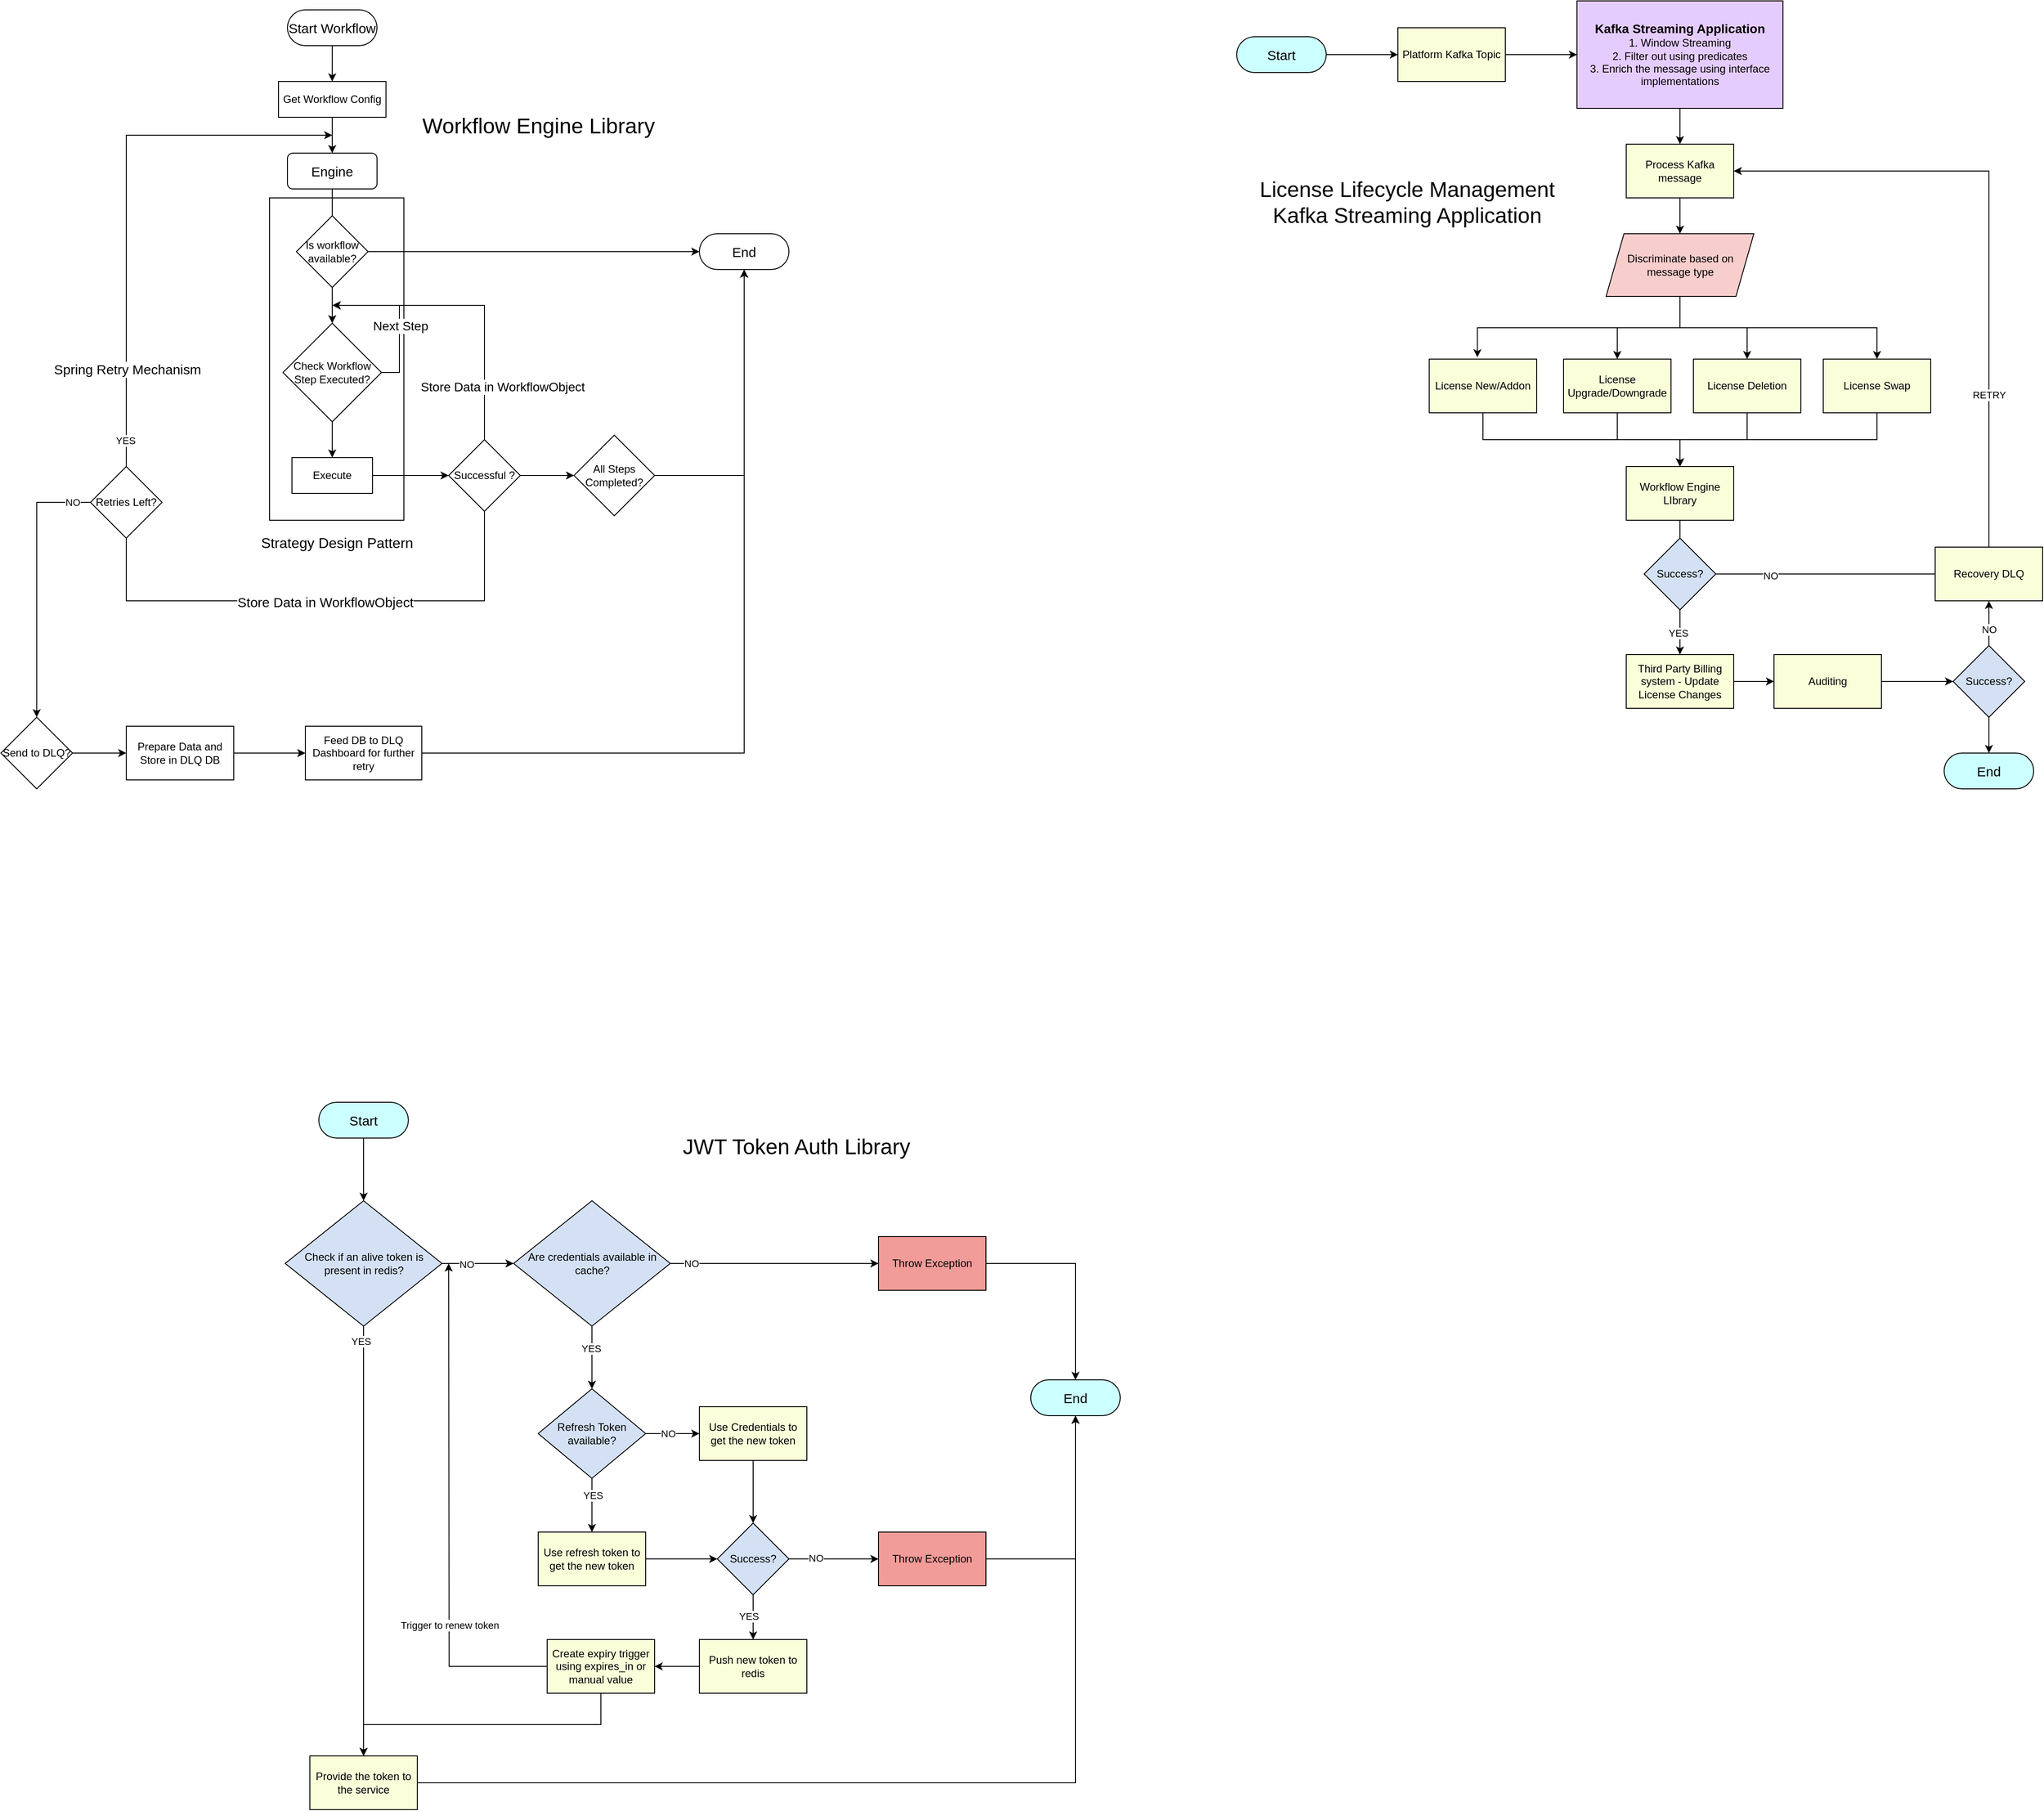 <mxfile version="24.4.0" type="github">
  <diagram name="Page-1" id="J73xEGvbeloBa2jMlH-o">
    <mxGraphModel dx="2667" dy="1390" grid="1" gridSize="10" guides="1" tooltips="1" connect="1" arrows="1" fold="1" page="1" pageScale="1" pageWidth="850" pageHeight="1100" math="0" shadow="0">
      <root>
        <mxCell id="0" />
        <mxCell id="1" parent="0" />
        <mxCell id="0GhkC7T9ID0tLAnY2a1P-24" value="" style="rounded=0;whiteSpace=wrap;html=1;fillColor=#FFFFFF;" parent="1" vertex="1">
          <mxGeometry x="300" y="300" width="150" height="360" as="geometry" />
        </mxCell>
        <mxCell id="qgxbI171Fb-kcJdR1tKk-2" style="edgeStyle=orthogonalEdgeStyle;rounded=0;orthogonalLoop=1;jettySize=auto;html=1;fillColor=#FFFFFF;" parent="1" source="qgxbI171Fb-kcJdR1tKk-1" edge="1">
          <mxGeometry relative="1" as="geometry">
            <mxPoint x="370" y="350" as="targetPoint" />
          </mxGeometry>
        </mxCell>
        <mxCell id="qgxbI171Fb-kcJdR1tKk-1" value="Engine" style="rounded=1;whiteSpace=wrap;html=1;fillColor=#FFFFFF;fontSize=15;" parent="1" vertex="1">
          <mxGeometry x="320" y="250" width="100" height="40" as="geometry" />
        </mxCell>
        <mxCell id="0GhkC7T9ID0tLAnY2a1P-1" style="edgeStyle=orthogonalEdgeStyle;rounded=0;orthogonalLoop=1;jettySize=auto;html=1;exitX=0.5;exitY=1;exitDx=0;exitDy=0;fillColor=#FFFFFF;" parent="1" source="qgxbI171Fb-kcJdR1tKk-3" edge="1">
          <mxGeometry relative="1" as="geometry">
            <mxPoint x="370" y="440" as="targetPoint" />
          </mxGeometry>
        </mxCell>
        <mxCell id="0GhkC7T9ID0tLAnY2a1P-16" style="edgeStyle=orthogonalEdgeStyle;rounded=0;orthogonalLoop=1;jettySize=auto;html=1;exitX=1;exitY=0.5;exitDx=0;exitDy=0;entryX=0;entryY=0.5;entryDx=0;entryDy=0;fillColor=#FFFFFF;" parent="1" source="qgxbI171Fb-kcJdR1tKk-3" target="qgxbI171Fb-kcJdR1tKk-9" edge="1">
          <mxGeometry relative="1" as="geometry" />
        </mxCell>
        <mxCell id="qgxbI171Fb-kcJdR1tKk-3" value="Is workflow available?" style="rhombus;whiteSpace=wrap;html=1;fillColor=#FFFFFF;" parent="1" vertex="1">
          <mxGeometry x="330" y="320" width="80" height="80" as="geometry" />
        </mxCell>
        <mxCell id="qgxbI171Fb-kcJdR1tKk-5" style="edgeStyle=orthogonalEdgeStyle;rounded=0;orthogonalLoop=1;jettySize=auto;html=1;exitX=0.5;exitY=1;exitDx=0;exitDy=0;entryX=0.5;entryY=0;entryDx=0;entryDy=0;fillColor=#FFFFFF;" parent="1" source="qgxbI171Fb-kcJdR1tKk-6" target="qgxbI171Fb-kcJdR1tKk-1" edge="1">
          <mxGeometry relative="1" as="geometry" />
        </mxCell>
        <mxCell id="qgxbI171Fb-kcJdR1tKk-4" value="Start Workflow" style="rounded=1;whiteSpace=wrap;html=1;arcSize=50;fillColor=#FFFFFF;fontSize=15;" parent="1" vertex="1">
          <mxGeometry x="320" y="90" width="100" height="40" as="geometry" />
        </mxCell>
        <mxCell id="qgxbI171Fb-kcJdR1tKk-7" value="" style="edgeStyle=orthogonalEdgeStyle;rounded=0;orthogonalLoop=1;jettySize=auto;html=1;exitX=0.5;exitY=1;exitDx=0;exitDy=0;entryX=0.5;entryY=0;entryDx=0;entryDy=0;fillColor=#FFFFFF;" parent="1" source="qgxbI171Fb-kcJdR1tKk-4" target="qgxbI171Fb-kcJdR1tKk-6" edge="1">
          <mxGeometry relative="1" as="geometry">
            <mxPoint x="370" y="130" as="sourcePoint" />
            <mxPoint x="370" y="270" as="targetPoint" />
          </mxGeometry>
        </mxCell>
        <mxCell id="qgxbI171Fb-kcJdR1tKk-6" value="Get Workflow Config" style="rounded=0;whiteSpace=wrap;html=1;fillColor=#FFFFFF;" parent="1" vertex="1">
          <mxGeometry x="310" y="170" width="120" height="40" as="geometry" />
        </mxCell>
        <mxCell id="qgxbI171Fb-kcJdR1tKk-9" value="&lt;span style=&quot;color: rgb(0, 0, 0); font-size: 15px;&quot;&gt;End&lt;/span&gt;" style="rounded=1;whiteSpace=wrap;html=1;arcSize=50;fillColor=#FFFFFF;fontColor=#f3f1f1;strokeColor=#000000;" parent="1" vertex="1">
          <mxGeometry x="780" y="340" width="100" height="40" as="geometry" />
        </mxCell>
        <mxCell id="0GhkC7T9ID0tLAnY2a1P-7" value="" style="edgeStyle=orthogonalEdgeStyle;rounded=0;orthogonalLoop=1;jettySize=auto;html=1;fillColor=#FFFFFF;" parent="1" source="0GhkC7T9ID0tLAnY2a1P-3" target="0GhkC7T9ID0tLAnY2a1P-6" edge="1">
          <mxGeometry relative="1" as="geometry" />
        </mxCell>
        <mxCell id="0GhkC7T9ID0tLAnY2a1P-8" style="edgeStyle=orthogonalEdgeStyle;rounded=0;orthogonalLoop=1;jettySize=auto;html=1;exitX=1;exitY=0.5;exitDx=0;exitDy=0;fillColor=#FFFFFF;" parent="1" source="0GhkC7T9ID0tLAnY2a1P-3" edge="1">
          <mxGeometry relative="1" as="geometry">
            <mxPoint x="370" y="420" as="targetPoint" />
          </mxGeometry>
        </mxCell>
        <mxCell id="0GhkC7T9ID0tLAnY2a1P-9" value="Next Step" style="edgeLabel;html=1;align=center;verticalAlign=middle;resizable=0;points=[];fontSize=14;fillColor=#FFFFFF;" parent="0GhkC7T9ID0tLAnY2a1P-8" vertex="1" connectable="0">
          <mxGeometry x="-0.148" y="-1" relative="1" as="geometry">
            <mxPoint as="offset" />
          </mxGeometry>
        </mxCell>
        <mxCell id="0GhkC7T9ID0tLAnY2a1P-3" value="Check Workflow Step Executed?" style="rhombus;whiteSpace=wrap;html=1;fillColor=#FFFFFF;" parent="1" vertex="1">
          <mxGeometry x="315" y="440" width="110" height="110" as="geometry" />
        </mxCell>
        <mxCell id="0GhkC7T9ID0tLAnY2a1P-12" value="" style="edgeStyle=orthogonalEdgeStyle;rounded=0;orthogonalLoop=1;jettySize=auto;html=1;fillColor=#FFFFFF;" parent="1" source="0GhkC7T9ID0tLAnY2a1P-6" target="0GhkC7T9ID0tLAnY2a1P-11" edge="1">
          <mxGeometry relative="1" as="geometry" />
        </mxCell>
        <mxCell id="0GhkC7T9ID0tLAnY2a1P-6" value="Execute" style="whiteSpace=wrap;html=1;fillColor=#FFFFFF;" parent="1" vertex="1">
          <mxGeometry x="325" y="590" width="90" height="40" as="geometry" />
        </mxCell>
        <mxCell id="0GhkC7T9ID0tLAnY2a1P-13" style="edgeStyle=orthogonalEdgeStyle;rounded=0;orthogonalLoop=1;jettySize=auto;html=1;exitX=0.5;exitY=0;exitDx=0;exitDy=0;fillColor=#FFFFFF;" parent="1" source="0GhkC7T9ID0tLAnY2a1P-11" edge="1">
          <mxGeometry relative="1" as="geometry">
            <mxPoint x="370" y="420" as="targetPoint" />
            <Array as="points">
              <mxPoint x="540" y="420" />
              <mxPoint x="501" y="420" />
            </Array>
          </mxGeometry>
        </mxCell>
        <mxCell id="0GhkC7T9ID0tLAnY2a1P-20" value="Store Data in WorkflowObject" style="edgeLabel;html=1;align=center;verticalAlign=middle;resizable=0;points=[];fontSize=14;fillColor=#FFFFFF;" parent="0GhkC7T9ID0tLAnY2a1P-13" vertex="1" connectable="0">
          <mxGeometry x="-0.466" y="-2" relative="1" as="geometry">
            <mxPoint x="18" y="26" as="offset" />
          </mxGeometry>
        </mxCell>
        <mxCell id="0GhkC7T9ID0tLAnY2a1P-15" value="" style="edgeStyle=orthogonalEdgeStyle;rounded=0;orthogonalLoop=1;jettySize=auto;html=1;fillColor=#FFFFFF;" parent="1" source="0GhkC7T9ID0tLAnY2a1P-11" target="0GhkC7T9ID0tLAnY2a1P-14" edge="1">
          <mxGeometry relative="1" as="geometry" />
        </mxCell>
        <mxCell id="0GhkC7T9ID0tLAnY2a1P-18" style="edgeStyle=orthogonalEdgeStyle;rounded=0;orthogonalLoop=1;jettySize=auto;html=1;exitX=0.5;exitY=1;exitDx=0;exitDy=0;fillColor=#FFFFFF;" parent="1" source="0GhkC7T9ID0tLAnY2a1P-11" edge="1">
          <mxGeometry relative="1" as="geometry">
            <mxPoint x="370" y="230" as="targetPoint" />
            <Array as="points">
              <mxPoint x="540" y="750" />
              <mxPoint x="140" y="750" />
              <mxPoint x="140" y="230" />
            </Array>
          </mxGeometry>
        </mxCell>
        <mxCell id="0GhkC7T9ID0tLAnY2a1P-19" value="Spring Retry Mechanism" style="edgeLabel;html=1;align=center;verticalAlign=middle;resizable=0;points=[];fontSize=15;fillColor=#FFFFFF;" parent="0GhkC7T9ID0tLAnY2a1P-18" vertex="1" connectable="0">
          <mxGeometry x="0.215" y="-1" relative="1" as="geometry">
            <mxPoint as="offset" />
          </mxGeometry>
        </mxCell>
        <mxCell id="0GhkC7T9ID0tLAnY2a1P-31" value="YES" style="edgeLabel;html=1;align=center;verticalAlign=middle;resizable=0;points=[];fillColor=#FFFFFF;" parent="0GhkC7T9ID0tLAnY2a1P-18" vertex="1" connectable="0">
          <mxGeometry x="0.086" y="1" relative="1" as="geometry">
            <mxPoint as="offset" />
          </mxGeometry>
        </mxCell>
        <mxCell id="0GhkC7T9ID0tLAnY2a1P-11" value="Successful ?" style="rhombus;whiteSpace=wrap;html=1;fillColor=#FFFFFF;" parent="1" vertex="1">
          <mxGeometry x="500" y="570" width="80" height="80" as="geometry" />
        </mxCell>
        <mxCell id="0GhkC7T9ID0tLAnY2a1P-22" style="edgeStyle=orthogonalEdgeStyle;rounded=0;orthogonalLoop=1;jettySize=auto;html=1;exitX=1;exitY=0.5;exitDx=0;exitDy=0;entryX=0.5;entryY=1;entryDx=0;entryDy=0;fillColor=#FFFFFF;" parent="1" source="0GhkC7T9ID0tLAnY2a1P-14" target="qgxbI171Fb-kcJdR1tKk-9" edge="1">
          <mxGeometry relative="1" as="geometry" />
        </mxCell>
        <mxCell id="0GhkC7T9ID0tLAnY2a1P-14" value="All Steps Completed?" style="rhombus;whiteSpace=wrap;html=1;fillColor=#FFFFFF;" parent="1" vertex="1">
          <mxGeometry x="640" y="565" width="90" height="90" as="geometry" />
        </mxCell>
        <mxCell id="0GhkC7T9ID0tLAnY2a1P-21" value="Store Data in WorkflowObject" style="edgeLabel;html=1;align=center;verticalAlign=middle;resizable=0;points=[];fontSize=15;fillColor=#FFFFFF;" parent="1" vertex="1" connectable="0">
          <mxGeometry x="350.004" y="749.998" as="geometry">
            <mxPoint x="12" y="1" as="offset" />
          </mxGeometry>
        </mxCell>
        <mxCell id="0GhkC7T9ID0tLAnY2a1P-26" value="Strategy Design Pattern" style="text;html=1;align=center;verticalAlign=middle;resizable=0;points=[];autosize=1;strokeColor=none;fillColor=#FFFFFF;fontSize=16;" parent="1" vertex="1">
          <mxGeometry x="280" y="670" width="190" height="30" as="geometry" />
        </mxCell>
        <mxCell id="0GhkC7T9ID0tLAnY2a1P-34" value="" style="edgeStyle=orthogonalEdgeStyle;rounded=0;orthogonalLoop=1;jettySize=auto;html=1;fillColor=#FFFFFF;" parent="1" source="0GhkC7T9ID0tLAnY2a1P-30" target="0GhkC7T9ID0tLAnY2a1P-33" edge="1">
          <mxGeometry relative="1" as="geometry" />
        </mxCell>
        <mxCell id="0GhkC7T9ID0tLAnY2a1P-36" value="NO" style="edgeLabel;html=1;align=center;verticalAlign=middle;resizable=0;points=[];fillColor=#FFFFFF;" parent="0GhkC7T9ID0tLAnY2a1P-34" vertex="1" connectable="0">
          <mxGeometry x="-0.685" y="3" relative="1" as="geometry">
            <mxPoint x="27" y="-3" as="offset" />
          </mxGeometry>
        </mxCell>
        <mxCell id="0GhkC7T9ID0tLAnY2a1P-30" value="Retries Left?" style="rhombus;whiteSpace=wrap;html=1;fillColor=#FFFFFF;" parent="1" vertex="1">
          <mxGeometry x="100" y="600" width="80" height="80" as="geometry" />
        </mxCell>
        <mxCell id="0GhkC7T9ID0tLAnY2a1P-38" value="" style="edgeStyle=orthogonalEdgeStyle;rounded=0;orthogonalLoop=1;jettySize=auto;html=1;fillColor=#FFFFFF;" parent="1" source="0GhkC7T9ID0tLAnY2a1P-33" target="0GhkC7T9ID0tLAnY2a1P-37" edge="1">
          <mxGeometry relative="1" as="geometry" />
        </mxCell>
        <mxCell id="0GhkC7T9ID0tLAnY2a1P-33" value="Send to DLQ?" style="rhombus;whiteSpace=wrap;html=1;fillColor=#FFFFFF;" parent="1" vertex="1">
          <mxGeometry y="880" width="80" height="80" as="geometry" />
        </mxCell>
        <mxCell id="0GhkC7T9ID0tLAnY2a1P-40" value="" style="edgeStyle=orthogonalEdgeStyle;rounded=0;orthogonalLoop=1;jettySize=auto;html=1;fillColor=#FFFFFF;" parent="1" source="0GhkC7T9ID0tLAnY2a1P-37" target="0GhkC7T9ID0tLAnY2a1P-39" edge="1">
          <mxGeometry relative="1" as="geometry" />
        </mxCell>
        <mxCell id="0GhkC7T9ID0tLAnY2a1P-37" value="Prepare Data and Store in DLQ DB" style="whiteSpace=wrap;html=1;fillColor=#FFFFFF;" parent="1" vertex="1">
          <mxGeometry x="140" y="890" width="120" height="60" as="geometry" />
        </mxCell>
        <mxCell id="0GhkC7T9ID0tLAnY2a1P-41" style="edgeStyle=orthogonalEdgeStyle;rounded=0;orthogonalLoop=1;jettySize=auto;html=1;exitX=1;exitY=0.5;exitDx=0;exitDy=0;entryX=0.5;entryY=1;entryDx=0;entryDy=0;fillColor=#FFFFFF;" parent="1" source="0GhkC7T9ID0tLAnY2a1P-39" target="qgxbI171Fb-kcJdR1tKk-9" edge="1">
          <mxGeometry relative="1" as="geometry" />
        </mxCell>
        <mxCell id="0GhkC7T9ID0tLAnY2a1P-39" value="Feed DB to DLQ Dashboard for further retry" style="whiteSpace=wrap;html=1;fillColor=#FFFFFF;" parent="1" vertex="1">
          <mxGeometry x="340" y="890" width="130" height="60" as="geometry" />
        </mxCell>
        <mxCell id="SzXvujYz9sRse_-V-6nx-1" value="&lt;font style=&quot;font-size: 24px;&quot;&gt;Workflow Engine Library&lt;/font&gt;" style="text;html=1;align=center;verticalAlign=middle;resizable=0;points=[];autosize=1;strokeColor=none;fillColor=#FFFFFF;" vertex="1" parent="1">
          <mxGeometry x="460" y="200" width="280" height="40" as="geometry" />
        </mxCell>
        <mxCell id="SzXvujYz9sRse_-V-6nx-6" style="edgeStyle=orthogonalEdgeStyle;rounded=0;orthogonalLoop=1;jettySize=auto;html=1;exitX=1;exitY=0.5;exitDx=0;exitDy=0;fillColor=#FFFFFF;" edge="1" parent="1" source="SzXvujYz9sRse_-V-6nx-2" target="SzXvujYz9sRse_-V-6nx-5">
          <mxGeometry relative="1" as="geometry" />
        </mxCell>
        <mxCell id="SzXvujYz9sRse_-V-6nx-2" value="Start" style="rounded=1;whiteSpace=wrap;html=1;arcSize=50;fillColor=#CCFFFF;fontSize=15;" vertex="1" parent="1">
          <mxGeometry x="1380" y="120" width="100" height="40" as="geometry" />
        </mxCell>
        <mxCell id="SzXvujYz9sRse_-V-6nx-8" value="" style="edgeStyle=orthogonalEdgeStyle;rounded=0;orthogonalLoop=1;jettySize=auto;html=1;fillColor=#FFFFFF;" edge="1" parent="1" source="SzXvujYz9sRse_-V-6nx-5" target="SzXvujYz9sRse_-V-6nx-7">
          <mxGeometry relative="1" as="geometry" />
        </mxCell>
        <mxCell id="SzXvujYz9sRse_-V-6nx-5" value="Platform Kafka Topic" style="rounded=0;whiteSpace=wrap;html=1;fillColor=#FBFFD9;" vertex="1" parent="1">
          <mxGeometry x="1560" y="110" width="120" height="60" as="geometry" />
        </mxCell>
        <mxCell id="SzXvujYz9sRse_-V-6nx-10" value="" style="edgeStyle=orthogonalEdgeStyle;rounded=0;orthogonalLoop=1;jettySize=auto;html=1;fillColor=#FFFFFF;" edge="1" parent="1" source="SzXvujYz9sRse_-V-6nx-7" target="SzXvujYz9sRse_-V-6nx-9">
          <mxGeometry relative="1" as="geometry" />
        </mxCell>
        <mxCell id="SzXvujYz9sRse_-V-6nx-7" value="&lt;b&gt;&lt;font style=&quot;font-size: 14px;&quot;&gt;Kafka Streaming Application&lt;/font&gt;&lt;/b&gt;&lt;div&gt;1. Window Streaming&lt;/div&gt;&lt;div&gt;2. Filter out using predicates&lt;/div&gt;&lt;div&gt;3. Enrich the message using interface implementations&lt;/div&gt;" style="whiteSpace=wrap;html=1;rounded=0;fillColor=#E5CCFF;" vertex="1" parent="1">
          <mxGeometry x="1760" y="80" width="230" height="120" as="geometry" />
        </mxCell>
        <mxCell id="SzXvujYz9sRse_-V-6nx-12" value="" style="edgeStyle=orthogonalEdgeStyle;rounded=0;orthogonalLoop=1;jettySize=auto;html=1;fillColor=#FFFFFF;" edge="1" parent="1" source="SzXvujYz9sRse_-V-6nx-9" target="SzXvujYz9sRse_-V-6nx-11">
          <mxGeometry relative="1" as="geometry" />
        </mxCell>
        <mxCell id="SzXvujYz9sRse_-V-6nx-9" value="Process Kafka message" style="whiteSpace=wrap;html=1;rounded=0;fillColor=#FBFFD9;" vertex="1" parent="1">
          <mxGeometry x="1815" y="240" width="120" height="60" as="geometry" />
        </mxCell>
        <mxCell id="SzXvujYz9sRse_-V-6nx-13" style="edgeStyle=orthogonalEdgeStyle;rounded=0;orthogonalLoop=1;jettySize=auto;html=1;exitX=0.5;exitY=1;exitDx=0;exitDy=0;entryX=0.448;entryY=-0.033;entryDx=0;entryDy=0;entryPerimeter=0;fillColor=#FFFFFF;" edge="1" parent="1" source="SzXvujYz9sRse_-V-6nx-11" target="SzXvujYz9sRse_-V-6nx-14">
          <mxGeometry relative="1" as="geometry">
            <mxPoint x="1580" y="480" as="targetPoint" />
          </mxGeometry>
        </mxCell>
        <mxCell id="SzXvujYz9sRse_-V-6nx-18" style="edgeStyle=orthogonalEdgeStyle;rounded=0;orthogonalLoop=1;jettySize=auto;html=1;exitX=0.5;exitY=1;exitDx=0;exitDy=0;entryX=0.5;entryY=0;entryDx=0;entryDy=0;fillColor=#FFFFFF;" edge="1" parent="1" source="SzXvujYz9sRse_-V-6nx-11" target="SzXvujYz9sRse_-V-6nx-15">
          <mxGeometry relative="1" as="geometry" />
        </mxCell>
        <mxCell id="SzXvujYz9sRse_-V-6nx-19" style="edgeStyle=orthogonalEdgeStyle;rounded=0;orthogonalLoop=1;jettySize=auto;html=1;exitX=0.5;exitY=1;exitDx=0;exitDy=0;entryX=0.5;entryY=0;entryDx=0;entryDy=0;fillColor=#FFFFFF;" edge="1" parent="1" source="SzXvujYz9sRse_-V-6nx-11" target="SzXvujYz9sRse_-V-6nx-16">
          <mxGeometry relative="1" as="geometry" />
        </mxCell>
        <mxCell id="SzXvujYz9sRse_-V-6nx-20" style="edgeStyle=orthogonalEdgeStyle;rounded=0;orthogonalLoop=1;jettySize=auto;html=1;exitX=0.5;exitY=1;exitDx=0;exitDy=0;entryX=0.5;entryY=0;entryDx=0;entryDy=0;fillColor=#FFFFFF;" edge="1" parent="1" source="SzXvujYz9sRse_-V-6nx-11" target="SzXvujYz9sRse_-V-6nx-17">
          <mxGeometry relative="1" as="geometry" />
        </mxCell>
        <mxCell id="SzXvujYz9sRse_-V-6nx-11" value="Discriminate based on message type" style="shape=parallelogram;perimeter=parallelogramPerimeter;whiteSpace=wrap;html=1;fixedSize=1;rounded=0;fillColor=#F8CECC;" vertex="1" parent="1">
          <mxGeometry x="1792.5" y="340" width="165" height="70" as="geometry" />
        </mxCell>
        <mxCell id="SzXvujYz9sRse_-V-6nx-22" style="edgeStyle=orthogonalEdgeStyle;rounded=0;orthogonalLoop=1;jettySize=auto;html=1;exitX=0.5;exitY=1;exitDx=0;exitDy=0;fillColor=#FFFFFF;" edge="1" parent="1" source="SzXvujYz9sRse_-V-6nx-14" target="SzXvujYz9sRse_-V-6nx-21">
          <mxGeometry relative="1" as="geometry" />
        </mxCell>
        <mxCell id="SzXvujYz9sRse_-V-6nx-14" value="License New/Addon" style="whiteSpace=wrap;html=1;rounded=0;fillColor=#FBFFD9;" vertex="1" parent="1">
          <mxGeometry x="1595" y="480" width="120" height="60" as="geometry" />
        </mxCell>
        <mxCell id="SzXvujYz9sRse_-V-6nx-23" style="edgeStyle=orthogonalEdgeStyle;rounded=0;orthogonalLoop=1;jettySize=auto;html=1;exitX=0.5;exitY=1;exitDx=0;exitDy=0;entryX=0.5;entryY=0;entryDx=0;entryDy=0;fillColor=#FFFFFF;" edge="1" parent="1" source="SzXvujYz9sRse_-V-6nx-15" target="SzXvujYz9sRse_-V-6nx-21">
          <mxGeometry relative="1" as="geometry" />
        </mxCell>
        <mxCell id="SzXvujYz9sRse_-V-6nx-15" value="License Upgrade/Downgrade" style="whiteSpace=wrap;html=1;rounded=0;fillColor=#FBFFD9;" vertex="1" parent="1">
          <mxGeometry x="1745" y="480" width="120" height="60" as="geometry" />
        </mxCell>
        <mxCell id="SzXvujYz9sRse_-V-6nx-24" style="edgeStyle=orthogonalEdgeStyle;rounded=0;orthogonalLoop=1;jettySize=auto;html=1;exitX=0.5;exitY=1;exitDx=0;exitDy=0;entryX=0.5;entryY=0;entryDx=0;entryDy=0;fillColor=#FFFFFF;" edge="1" parent="1" source="SzXvujYz9sRse_-V-6nx-16" target="SzXvujYz9sRse_-V-6nx-21">
          <mxGeometry relative="1" as="geometry" />
        </mxCell>
        <mxCell id="SzXvujYz9sRse_-V-6nx-16" value="License Deletion" style="whiteSpace=wrap;html=1;rounded=0;fillColor=#FBFFD9;" vertex="1" parent="1">
          <mxGeometry x="1890" y="480" width="120" height="60" as="geometry" />
        </mxCell>
        <mxCell id="SzXvujYz9sRse_-V-6nx-25" style="edgeStyle=orthogonalEdgeStyle;rounded=0;orthogonalLoop=1;jettySize=auto;html=1;exitX=0.5;exitY=1;exitDx=0;exitDy=0;entryX=0.5;entryY=0;entryDx=0;entryDy=0;fillColor=#FFFFFF;" edge="1" parent="1" source="SzXvujYz9sRse_-V-6nx-17" target="SzXvujYz9sRse_-V-6nx-21">
          <mxGeometry relative="1" as="geometry" />
        </mxCell>
        <mxCell id="SzXvujYz9sRse_-V-6nx-17" value="License Swap" style="whiteSpace=wrap;html=1;rounded=0;fillColor=#FBFFD9;" vertex="1" parent="1">
          <mxGeometry x="2035" y="480" width="120" height="60" as="geometry" />
        </mxCell>
        <mxCell id="SzXvujYz9sRse_-V-6nx-28" value="" style="edgeStyle=orthogonalEdgeStyle;rounded=0;orthogonalLoop=1;jettySize=auto;html=1;fillColor=#FFFFFF;" edge="1" parent="1" source="SzXvujYz9sRse_-V-6nx-21" target="SzXvujYz9sRse_-V-6nx-27">
          <mxGeometry relative="1" as="geometry" />
        </mxCell>
        <mxCell id="SzXvujYz9sRse_-V-6nx-30" value="YES" style="edgeLabel;html=1;align=center;verticalAlign=middle;resizable=0;points=[];fillColor=#FFFFFF;" vertex="1" connectable="0" parent="SzXvujYz9sRse_-V-6nx-28">
          <mxGeometry x="0.671" y="-2" relative="1" as="geometry">
            <mxPoint as="offset" />
          </mxGeometry>
        </mxCell>
        <mxCell id="SzXvujYz9sRse_-V-6nx-21" value="Workflow Engine LIbrary" style="whiteSpace=wrap;html=1;rounded=0;fillColor=#FBFFD9;" vertex="1" parent="1">
          <mxGeometry x="1815" y="600" width="120" height="60" as="geometry" />
        </mxCell>
        <mxCell id="SzXvujYz9sRse_-V-6nx-37" value="" style="edgeStyle=orthogonalEdgeStyle;rounded=0;orthogonalLoop=1;jettySize=auto;html=1;fillColor=#FFFFFF;" edge="1" parent="1" source="SzXvujYz9sRse_-V-6nx-27" target="SzXvujYz9sRse_-V-6nx-36">
          <mxGeometry relative="1" as="geometry" />
        </mxCell>
        <mxCell id="SzXvujYz9sRse_-V-6nx-27" value="Third Party Billing system - Update License Changes" style="whiteSpace=wrap;html=1;rounded=0;fillColor=#FBFFD9;" vertex="1" parent="1">
          <mxGeometry x="1815" y="810" width="120" height="60" as="geometry" />
        </mxCell>
        <mxCell id="SzXvujYz9sRse_-V-6nx-31" style="edgeStyle=orthogonalEdgeStyle;rounded=0;orthogonalLoop=1;jettySize=auto;html=1;exitX=1;exitY=0.5;exitDx=0;exitDy=0;entryX=1;entryY=0.5;entryDx=0;entryDy=0;fillColor=#FFFFFF;" edge="1" parent="1" source="SzXvujYz9sRse_-V-6nx-29" target="SzXvujYz9sRse_-V-6nx-9">
          <mxGeometry relative="1" as="geometry">
            <Array as="points">
              <mxPoint x="2220" y="720" />
              <mxPoint x="2220" y="270" />
            </Array>
          </mxGeometry>
        </mxCell>
        <mxCell id="SzXvujYz9sRse_-V-6nx-32" value="NO" style="edgeLabel;html=1;align=center;verticalAlign=middle;resizable=0;points=[];fillColor=#FFFFFF;" vertex="1" connectable="0" parent="SzXvujYz9sRse_-V-6nx-31">
          <mxGeometry x="-0.881" y="-2" relative="1" as="geometry">
            <mxPoint x="-1" as="offset" />
          </mxGeometry>
        </mxCell>
        <mxCell id="SzXvujYz9sRse_-V-6nx-33" value="RETRY" style="edgeLabel;html=1;align=center;verticalAlign=middle;resizable=0;points=[];fillColor=#FFFFFF;" vertex="1" connectable="0" parent="SzXvujYz9sRse_-V-6nx-31">
          <mxGeometry x="-0.691" y="1" relative="1" as="geometry">
            <mxPoint x="144" y="-199" as="offset" />
          </mxGeometry>
        </mxCell>
        <mxCell id="SzXvujYz9sRse_-V-6nx-29" value="Success?" style="rhombus;whiteSpace=wrap;html=1;fillColor=#D4E1F5;" vertex="1" parent="1">
          <mxGeometry x="1835" y="680" width="80" height="80" as="geometry" />
        </mxCell>
        <mxCell id="SzXvujYz9sRse_-V-6nx-34" value="Recovery DLQ" style="rounded=0;whiteSpace=wrap;html=1;fillColor=#FBFFD9;" vertex="1" parent="1">
          <mxGeometry x="2160" y="690" width="120" height="60" as="geometry" />
        </mxCell>
        <mxCell id="SzXvujYz9sRse_-V-6nx-39" style="edgeStyle=orthogonalEdgeStyle;rounded=0;orthogonalLoop=1;jettySize=auto;html=1;exitX=1;exitY=0.5;exitDx=0;exitDy=0;entryX=0;entryY=0.5;entryDx=0;entryDy=0;fillColor=#FFFFFF;" edge="1" parent="1" source="SzXvujYz9sRse_-V-6nx-36" target="SzXvujYz9sRse_-V-6nx-38">
          <mxGeometry relative="1" as="geometry" />
        </mxCell>
        <mxCell id="SzXvujYz9sRse_-V-6nx-36" value="Auditing" style="whiteSpace=wrap;html=1;rounded=0;fillColor=#FBFFD9;" vertex="1" parent="1">
          <mxGeometry x="1980" y="810" width="120" height="60" as="geometry" />
        </mxCell>
        <mxCell id="SzXvujYz9sRse_-V-6nx-40" style="edgeStyle=orthogonalEdgeStyle;rounded=0;orthogonalLoop=1;jettySize=auto;html=1;exitX=0.5;exitY=0;exitDx=0;exitDy=0;entryX=0.5;entryY=1;entryDx=0;entryDy=0;fillColor=#FFFFFF;" edge="1" parent="1" source="SzXvujYz9sRse_-V-6nx-38" target="SzXvujYz9sRse_-V-6nx-34">
          <mxGeometry relative="1" as="geometry" />
        </mxCell>
        <mxCell id="SzXvujYz9sRse_-V-6nx-41" value="NO" style="edgeLabel;html=1;align=center;verticalAlign=middle;resizable=0;points=[];fillColor=#FFFFFF;" vertex="1" connectable="0" parent="SzXvujYz9sRse_-V-6nx-40">
          <mxGeometry x="-0.282" y="5" relative="1" as="geometry">
            <mxPoint x="5" as="offset" />
          </mxGeometry>
        </mxCell>
        <mxCell id="SzXvujYz9sRse_-V-6nx-43" value="" style="edgeStyle=orthogonalEdgeStyle;rounded=0;orthogonalLoop=1;jettySize=auto;html=1;entryX=0.5;entryY=0;entryDx=0;entryDy=0;fillColor=#FFFFFF;" edge="1" parent="1" source="SzXvujYz9sRse_-V-6nx-38" target="SzXvujYz9sRse_-V-6nx-44">
          <mxGeometry relative="1" as="geometry">
            <mxPoint x="2220" y="910" as="targetPoint" />
          </mxGeometry>
        </mxCell>
        <mxCell id="SzXvujYz9sRse_-V-6nx-38" value="Success?" style="rhombus;whiteSpace=wrap;html=1;fillColor=#D4E1F5;" vertex="1" parent="1">
          <mxGeometry x="2180" y="800" width="80" height="80" as="geometry" />
        </mxCell>
        <mxCell id="SzXvujYz9sRse_-V-6nx-44" value="End" style="rounded=1;whiteSpace=wrap;html=1;arcSize=50;fillColor=#CCFFFF;fontSize=15;" vertex="1" parent="1">
          <mxGeometry x="2170" y="920" width="100" height="40" as="geometry" />
        </mxCell>
        <mxCell id="SzXvujYz9sRse_-V-6nx-45" value="&lt;font style=&quot;font-size: 24px;&quot;&gt;License Lifecycle Management&lt;/font&gt;&lt;div&gt;&lt;font style=&quot;font-size: 24px;&quot;&gt;Kafka Streaming Application&lt;/font&gt;&lt;/div&gt;" style="text;html=1;align=center;verticalAlign=middle;resizable=0;points=[];autosize=1;strokeColor=none;fillColor=#FFFFFF;" vertex="1" parent="1">
          <mxGeometry x="1395" y="270" width="350" height="70" as="geometry" />
        </mxCell>
        <mxCell id="SzXvujYz9sRse_-V-6nx-48" style="edgeStyle=orthogonalEdgeStyle;rounded=0;orthogonalLoop=1;jettySize=auto;html=1;exitX=0.5;exitY=1;exitDx=0;exitDy=0;entryX=0.5;entryY=0;entryDx=0;entryDy=0;fillColor=#FFFFFF;" edge="1" parent="1" source="SzXvujYz9sRse_-V-6nx-46" target="SzXvujYz9sRse_-V-6nx-47">
          <mxGeometry relative="1" as="geometry" />
        </mxCell>
        <mxCell id="SzXvujYz9sRse_-V-6nx-46" value="Start" style="rounded=1;whiteSpace=wrap;html=1;arcSize=50;fillColor=#CCFFFF;fontSize=15;" vertex="1" parent="1">
          <mxGeometry x="355" y="1310" width="100" height="40" as="geometry" />
        </mxCell>
        <mxCell id="SzXvujYz9sRse_-V-6nx-51" value="" style="edgeStyle=orthogonalEdgeStyle;rounded=0;orthogonalLoop=1;jettySize=auto;html=1;fillColor=#FFFFFF;" edge="1" parent="1" source="SzXvujYz9sRse_-V-6nx-47" target="SzXvujYz9sRse_-V-6nx-50">
          <mxGeometry relative="1" as="geometry" />
        </mxCell>
        <mxCell id="SzXvujYz9sRse_-V-6nx-52" value="NO" style="edgeLabel;html=1;align=center;verticalAlign=middle;resizable=0;points=[];fillColor=#FFFFFF;" vertex="1" connectable="0" parent="SzXvujYz9sRse_-V-6nx-51">
          <mxGeometry x="-0.327" y="-1" relative="1" as="geometry">
            <mxPoint as="offset" />
          </mxGeometry>
        </mxCell>
        <mxCell id="SzXvujYz9sRse_-V-6nx-58" value="" style="edgeStyle=orthogonalEdgeStyle;rounded=0;orthogonalLoop=1;jettySize=auto;html=1;fillColor=#FFFFFF;" edge="1" parent="1" source="SzXvujYz9sRse_-V-6nx-47" target="SzXvujYz9sRse_-V-6nx-57">
          <mxGeometry relative="1" as="geometry" />
        </mxCell>
        <mxCell id="SzXvujYz9sRse_-V-6nx-60" value="YES" style="edgeLabel;html=1;align=center;verticalAlign=middle;resizable=0;points=[];fillColor=#FFFFFF;" vertex="1" connectable="0" parent="SzXvujYz9sRse_-V-6nx-58">
          <mxGeometry x="-0.929" y="-3" relative="1" as="geometry">
            <mxPoint as="offset" />
          </mxGeometry>
        </mxCell>
        <mxCell id="SzXvujYz9sRse_-V-6nx-47" value="Check if an alive token is present in redis?" style="rhombus;whiteSpace=wrap;html=1;fillColor=#D4E1F5;" vertex="1" parent="1">
          <mxGeometry x="317.5" y="1420" width="175" height="140" as="geometry" />
        </mxCell>
        <mxCell id="SzXvujYz9sRse_-V-6nx-54" value="" style="edgeStyle=orthogonalEdgeStyle;rounded=0;orthogonalLoop=1;jettySize=auto;html=1;fillColor=#FFFFFF;" edge="1" parent="1" source="SzXvujYz9sRse_-V-6nx-50" target="SzXvujYz9sRse_-V-6nx-53">
          <mxGeometry relative="1" as="geometry">
            <Array as="points">
              <mxPoint x="790" y="1490" />
              <mxPoint x="790" y="1490" />
            </Array>
          </mxGeometry>
        </mxCell>
        <mxCell id="SzXvujYz9sRse_-V-6nx-61" value="NO" style="edgeLabel;html=1;align=center;verticalAlign=middle;resizable=0;points=[];fillColor=#FFFFFF;" vertex="1" connectable="0" parent="SzXvujYz9sRse_-V-6nx-54">
          <mxGeometry x="-0.222" y="-3" relative="1" as="geometry">
            <mxPoint x="-67" y="-3" as="offset" />
          </mxGeometry>
        </mxCell>
        <mxCell id="SzXvujYz9sRse_-V-6nx-64" value="" style="edgeStyle=orthogonalEdgeStyle;rounded=0;orthogonalLoop=1;jettySize=auto;html=1;fillColor=#FFFFFF;" edge="1" parent="1" source="SzXvujYz9sRse_-V-6nx-50" target="SzXvujYz9sRse_-V-6nx-63">
          <mxGeometry relative="1" as="geometry" />
        </mxCell>
        <mxCell id="SzXvujYz9sRse_-V-6nx-65" value="YES" style="edgeLabel;html=1;align=center;verticalAlign=middle;resizable=0;points=[];fillColor=#FFFFFF;" vertex="1" connectable="0" parent="SzXvujYz9sRse_-V-6nx-64">
          <mxGeometry x="-0.302" y="-1" relative="1" as="geometry">
            <mxPoint as="offset" />
          </mxGeometry>
        </mxCell>
        <mxCell id="SzXvujYz9sRse_-V-6nx-50" value="Are credentials available in cache?" style="rhombus;whiteSpace=wrap;html=1;fillColor=#D4E1F5;" vertex="1" parent="1">
          <mxGeometry x="572.5" y="1420" width="175" height="140" as="geometry" />
        </mxCell>
        <mxCell id="SzXvujYz9sRse_-V-6nx-56" style="edgeStyle=orthogonalEdgeStyle;rounded=0;orthogonalLoop=1;jettySize=auto;html=1;exitX=1;exitY=0.5;exitDx=0;exitDy=0;entryX=0.5;entryY=0;entryDx=0;entryDy=0;fillColor=#FFFFFF;" edge="1" parent="1" source="SzXvujYz9sRse_-V-6nx-53" target="SzXvujYz9sRse_-V-6nx-55">
          <mxGeometry relative="1" as="geometry" />
        </mxCell>
        <mxCell id="SzXvujYz9sRse_-V-6nx-53" value="Throw Exception" style="whiteSpace=wrap;html=1;fillColor=#F19C99;" vertex="1" parent="1">
          <mxGeometry x="980" y="1460" width="120" height="60" as="geometry" />
        </mxCell>
        <mxCell id="SzXvujYz9sRse_-V-6nx-55" value="&lt;span style=&quot;color: rgb(0, 0, 0); font-size: 15px;&quot;&gt;End&lt;/span&gt;" style="rounded=1;whiteSpace=wrap;html=1;arcSize=50;fillColor=#CCFFFF;fontColor=#f3f1f1;" vertex="1" parent="1">
          <mxGeometry x="1150" y="1620" width="100" height="40" as="geometry" />
        </mxCell>
        <mxCell id="SzXvujYz9sRse_-V-6nx-59" style="edgeStyle=orthogonalEdgeStyle;rounded=0;orthogonalLoop=1;jettySize=auto;html=1;exitX=1;exitY=0.5;exitDx=0;exitDy=0;entryX=0.5;entryY=1;entryDx=0;entryDy=0;fillColor=#FFFFFF;" edge="1" parent="1" source="SzXvujYz9sRse_-V-6nx-57" target="SzXvujYz9sRse_-V-6nx-55">
          <mxGeometry relative="1" as="geometry">
            <Array as="points">
              <mxPoint x="465" y="2070" />
              <mxPoint x="1200" y="2070" />
            </Array>
          </mxGeometry>
        </mxCell>
        <mxCell id="SzXvujYz9sRse_-V-6nx-57" value="Provide the token to the service" style="whiteSpace=wrap;html=1;fillColor=#FBFFD9;" vertex="1" parent="1">
          <mxGeometry x="345" y="2040" width="120" height="60" as="geometry" />
        </mxCell>
        <mxCell id="SzXvujYz9sRse_-V-6nx-67" value="" style="edgeStyle=orthogonalEdgeStyle;rounded=0;orthogonalLoop=1;jettySize=auto;html=1;fillColor=#FFFFFF;" edge="1" parent="1" source="SzXvujYz9sRse_-V-6nx-63" target="SzXvujYz9sRse_-V-6nx-66">
          <mxGeometry relative="1" as="geometry" />
        </mxCell>
        <mxCell id="SzXvujYz9sRse_-V-6nx-70" value="YES" style="edgeLabel;html=1;align=center;verticalAlign=middle;resizable=0;points=[];fillColor=#FFFFFF;" vertex="1" connectable="0" parent="SzXvujYz9sRse_-V-6nx-67">
          <mxGeometry x="-0.359" y="1" relative="1" as="geometry">
            <mxPoint as="offset" />
          </mxGeometry>
        </mxCell>
        <mxCell id="SzXvujYz9sRse_-V-6nx-69" value="" style="edgeStyle=orthogonalEdgeStyle;rounded=0;orthogonalLoop=1;jettySize=auto;html=1;fillColor=#FFFFFF;" edge="1" parent="1" source="SzXvujYz9sRse_-V-6nx-63" target="SzXvujYz9sRse_-V-6nx-68">
          <mxGeometry relative="1" as="geometry">
            <Array as="points">
              <mxPoint x="750" y="1680" />
              <mxPoint x="750" y="1680" />
            </Array>
          </mxGeometry>
        </mxCell>
        <mxCell id="SzXvujYz9sRse_-V-6nx-71" value="NO" style="edgeLabel;html=1;align=center;verticalAlign=middle;resizable=0;points=[];fillColor=#FFFFFF;" vertex="1" connectable="0" parent="SzXvujYz9sRse_-V-6nx-69">
          <mxGeometry x="-0.178" relative="1" as="geometry">
            <mxPoint as="offset" />
          </mxGeometry>
        </mxCell>
        <mxCell id="SzXvujYz9sRse_-V-6nx-63" value="Refresh Token available?" style="rhombus;whiteSpace=wrap;html=1;fillColor=#D4E1F5;" vertex="1" parent="1">
          <mxGeometry x="600" y="1630" width="120" height="100" as="geometry" />
        </mxCell>
        <mxCell id="SzXvujYz9sRse_-V-6nx-74" style="edgeStyle=orthogonalEdgeStyle;rounded=0;orthogonalLoop=1;jettySize=auto;html=1;exitX=1;exitY=0.5;exitDx=0;exitDy=0;entryX=0;entryY=0.5;entryDx=0;entryDy=0;fillColor=#FFFFFF;" edge="1" parent="1" source="SzXvujYz9sRse_-V-6nx-66" target="SzXvujYz9sRse_-V-6nx-72">
          <mxGeometry relative="1" as="geometry" />
        </mxCell>
        <mxCell id="SzXvujYz9sRse_-V-6nx-66" value="Use refresh token to get the new token" style="whiteSpace=wrap;html=1;fillColor=#FBFFD9;" vertex="1" parent="1">
          <mxGeometry x="600" y="1790" width="120" height="60" as="geometry" />
        </mxCell>
        <mxCell id="SzXvujYz9sRse_-V-6nx-73" value="" style="edgeStyle=orthogonalEdgeStyle;rounded=0;orthogonalLoop=1;jettySize=auto;html=1;fillColor=#FFFFFF;" edge="1" parent="1" source="SzXvujYz9sRse_-V-6nx-68" target="SzXvujYz9sRse_-V-6nx-72">
          <mxGeometry relative="1" as="geometry" />
        </mxCell>
        <mxCell id="SzXvujYz9sRse_-V-6nx-68" value="&lt;div&gt;Use Credentials to get the new token&lt;br&gt;&lt;/div&gt;" style="whiteSpace=wrap;html=1;fillColor=#FBFFD9;" vertex="1" parent="1">
          <mxGeometry x="780" y="1650" width="120" height="60" as="geometry" />
        </mxCell>
        <mxCell id="SzXvujYz9sRse_-V-6nx-76" value="" style="edgeStyle=orthogonalEdgeStyle;rounded=0;orthogonalLoop=1;jettySize=auto;html=1;fillColor=#FFFFFF;" edge="1" parent="1" source="SzXvujYz9sRse_-V-6nx-72" target="SzXvujYz9sRse_-V-6nx-75">
          <mxGeometry relative="1" as="geometry" />
        </mxCell>
        <mxCell id="SzXvujYz9sRse_-V-6nx-86" value="NO" style="edgeLabel;html=1;align=center;verticalAlign=middle;resizable=0;points=[];fillColor=#FFFFFF;" vertex="1" connectable="0" parent="SzXvujYz9sRse_-V-6nx-76">
          <mxGeometry x="-0.409" y="1" relative="1" as="geometry">
            <mxPoint as="offset" />
          </mxGeometry>
        </mxCell>
        <mxCell id="SzXvujYz9sRse_-V-6nx-79" value="" style="edgeStyle=orthogonalEdgeStyle;rounded=0;orthogonalLoop=1;jettySize=auto;html=1;fillColor=#FFFFFF;" edge="1" parent="1" source="SzXvujYz9sRse_-V-6nx-72" target="SzXvujYz9sRse_-V-6nx-78">
          <mxGeometry relative="1" as="geometry" />
        </mxCell>
        <mxCell id="SzXvujYz9sRse_-V-6nx-85" value="YES" style="edgeLabel;html=1;align=center;verticalAlign=middle;resizable=0;points=[];fillColor=#FFFFFF;" vertex="1" connectable="0" parent="SzXvujYz9sRse_-V-6nx-79">
          <mxGeometry x="-0.069" y="-5" relative="1" as="geometry">
            <mxPoint as="offset" />
          </mxGeometry>
        </mxCell>
        <mxCell id="SzXvujYz9sRse_-V-6nx-72" value="Success?" style="rhombus;whiteSpace=wrap;html=1;fillColor=#D4E1F5;" vertex="1" parent="1">
          <mxGeometry x="800" y="1780" width="80" height="80" as="geometry" />
        </mxCell>
        <mxCell id="SzXvujYz9sRse_-V-6nx-77" style="edgeStyle=orthogonalEdgeStyle;rounded=0;orthogonalLoop=1;jettySize=auto;html=1;exitX=1;exitY=0.5;exitDx=0;exitDy=0;entryX=0.5;entryY=1;entryDx=0;entryDy=0;fillColor=#FFFFFF;" edge="1" parent="1" source="SzXvujYz9sRse_-V-6nx-75" target="SzXvujYz9sRse_-V-6nx-55">
          <mxGeometry relative="1" as="geometry" />
        </mxCell>
        <mxCell id="SzXvujYz9sRse_-V-6nx-75" value="Throw Exception" style="whiteSpace=wrap;html=1;fillColor=#F19C99;" vertex="1" parent="1">
          <mxGeometry x="980" y="1790" width="120" height="60" as="geometry" />
        </mxCell>
        <mxCell id="SzXvujYz9sRse_-V-6nx-89" style="edgeStyle=orthogonalEdgeStyle;rounded=0;orthogonalLoop=1;jettySize=auto;html=1;exitX=0;exitY=0.5;exitDx=0;exitDy=0;entryX=1;entryY=0.5;entryDx=0;entryDy=0;" edge="1" parent="1" source="SzXvujYz9sRse_-V-6nx-78" target="SzXvujYz9sRse_-V-6nx-80">
          <mxGeometry relative="1" as="geometry" />
        </mxCell>
        <mxCell id="SzXvujYz9sRse_-V-6nx-78" value="Push new token to redis" style="whiteSpace=wrap;html=1;fillColor=#FBFFD9;" vertex="1" parent="1">
          <mxGeometry x="780" y="1910" width="120" height="60" as="geometry" />
        </mxCell>
        <mxCell id="SzXvujYz9sRse_-V-6nx-90" style="edgeStyle=orthogonalEdgeStyle;rounded=0;orthogonalLoop=1;jettySize=auto;html=1;exitX=0;exitY=0.5;exitDx=0;exitDy=0;" edge="1" parent="1" source="SzXvujYz9sRse_-V-6nx-80">
          <mxGeometry relative="1" as="geometry">
            <mxPoint x="500.0" y="1490" as="targetPoint" />
          </mxGeometry>
        </mxCell>
        <mxCell id="SzXvujYz9sRse_-V-6nx-91" value="Trigger to renew token" style="edgeLabel;html=1;align=center;verticalAlign=middle;resizable=0;points=[];" vertex="1" connectable="0" parent="SzXvujYz9sRse_-V-6nx-90">
          <mxGeometry x="-0.443" relative="1" as="geometry">
            <mxPoint as="offset" />
          </mxGeometry>
        </mxCell>
        <mxCell id="SzXvujYz9sRse_-V-6nx-92" style="edgeStyle=orthogonalEdgeStyle;rounded=0;orthogonalLoop=1;jettySize=auto;html=1;exitX=0.5;exitY=1;exitDx=0;exitDy=0;entryX=0.5;entryY=0;entryDx=0;entryDy=0;" edge="1" parent="1" source="SzXvujYz9sRse_-V-6nx-80" target="SzXvujYz9sRse_-V-6nx-57">
          <mxGeometry relative="1" as="geometry" />
        </mxCell>
        <mxCell id="SzXvujYz9sRse_-V-6nx-80" value="Create expiry trigger using expires_in or manual value" style="whiteSpace=wrap;html=1;fillColor=#FBFFD9;" vertex="1" parent="1">
          <mxGeometry x="610" y="1910" width="120" height="60" as="geometry" />
        </mxCell>
        <mxCell id="SzXvujYz9sRse_-V-6nx-87" value="&lt;span style=&quot;font-size: 24px;&quot;&gt;JWT Token Auth Library&lt;/span&gt;" style="text;html=1;align=center;verticalAlign=middle;resizable=0;points=[];autosize=1;strokeColor=none;fillColor=#FFFFFF;" vertex="1" parent="1">
          <mxGeometry x="747.5" y="1340" width="280" height="40" as="geometry" />
        </mxCell>
      </root>
    </mxGraphModel>
  </diagram>
</mxfile>

